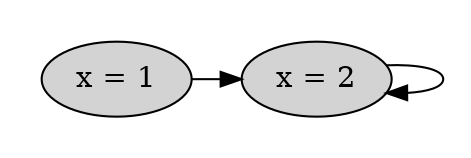 strict digraph DiskGraph {
nodesep=0.35;
subgraph cluster_graph {
color="white";
-6230161439325923452 [label="x = 1",style = filled]
-5039642576729477619 [label="x = 2",style = filled]
-6230161439325923452 -> -5039642576729477619 [label="",color="black",fontcolor="black"];
-5039642576729477619 -> -5039642576729477619 [label="",color="black",fontcolor="black"];
{rank = same; -6230161439325923452;-5039642576729477619;}
}
}